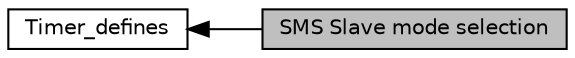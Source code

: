 digraph "SMS Slave mode selection"
{
  edge [fontname="Helvetica",fontsize="10",labelfontname="Helvetica",labelfontsize="10"];
  node [fontname="Helvetica",fontsize="10",shape=record];
  rankdir=LR;
  Node0 [label="SMS Slave mode selection",height=0.2,width=0.4,color="black", fillcolor="grey75", style="filled", fontcolor="black"];
  Node1 [label="Timer_defines",height=0.2,width=0.4,color="black", fillcolor="white", style="filled",URL="$group__timer__defines.html"];
  Node1->Node0 [shape=plaintext, dir="back", style="solid"];
}
